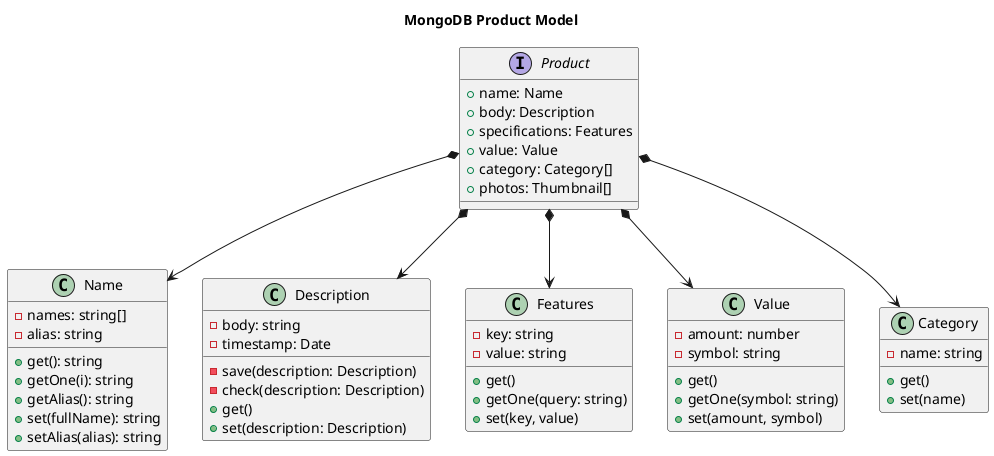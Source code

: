 @startuml

title MongoDB Product Model

interface Product {
    + name: Name
    + body: Description
    + specifications: Features
    + value: Value
    + category: Category[]
    + photos: Thumbnail[]
}

class Name {
    - names: string[]
    - alias: string
    + get(): string
    + getOne(i): string
    + getAlias(): string
    + set(fullName): string
    + setAlias(alias): string
}

class Description {
    - body: string
    - timestamp: Date
    - save(description: Description)
    - check(description: Description)
    + get()
    + set(description: Description)
}

class Features {
    - key: string
    - value: string
    + get()
    + getOne(query: string)
    + set(key, value)
}

class Value {
    - amount: number
    - symbol: string
    + get()
    + getOne(symbol: string)
    + set(amount, symbol)
}

class Category {
    - name: string
    + get()
    + set(name)
}

' Composition
Product *--> Name
Product *--> Description
Product *--> Features
Product *--> Value
Product *--> Category

' Notes

@enduml